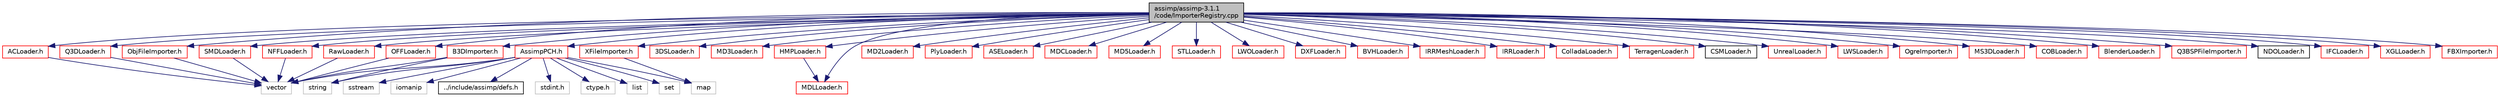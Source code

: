 digraph "assimp/assimp-3.1.1/code/ImporterRegistry.cpp"
{
  edge [fontname="Helvetica",fontsize="10",labelfontname="Helvetica",labelfontsize="10"];
  node [fontname="Helvetica",fontsize="10",shape=record];
  Node1 [label="assimp/assimp-3.1.1\l/code/ImporterRegistry.cpp",height=0.2,width=0.4,color="black", fillcolor="grey75", style="filled", fontcolor="black"];
  Node1 -> Node2 [color="midnightblue",fontsize="10",style="solid",fontname="Helvetica"];
  Node2 [label="AssimpPCH.h",height=0.2,width=0.4,color="red", fillcolor="white", style="filled",URL="$_assimp_p_c_h_8h.html"];
  Node2 -> Node3 [color="midnightblue",fontsize="10",style="solid",fontname="Helvetica"];
  Node3 [label="../include/assimp/defs.h",height=0.2,width=0.4,color="black", fillcolor="white", style="filled",URL="$defs_8h_source.html"];
  Node2 -> Node4 [color="midnightblue",fontsize="10",style="solid",fontname="Helvetica"];
  Node4 [label="stdint.h",height=0.2,width=0.4,color="grey75", fillcolor="white", style="filled"];
  Node2 -> Node5 [color="midnightblue",fontsize="10",style="solid",fontname="Helvetica"];
  Node5 [label="ctype.h",height=0.2,width=0.4,color="grey75", fillcolor="white", style="filled"];
  Node2 -> Node6 [color="midnightblue",fontsize="10",style="solid",fontname="Helvetica"];
  Node6 [label="vector",height=0.2,width=0.4,color="grey75", fillcolor="white", style="filled"];
  Node2 -> Node7 [color="midnightblue",fontsize="10",style="solid",fontname="Helvetica"];
  Node7 [label="list",height=0.2,width=0.4,color="grey75", fillcolor="white", style="filled"];
  Node2 -> Node8 [color="midnightblue",fontsize="10",style="solid",fontname="Helvetica"];
  Node8 [label="map",height=0.2,width=0.4,color="grey75", fillcolor="white", style="filled"];
  Node2 -> Node9 [color="midnightblue",fontsize="10",style="solid",fontname="Helvetica"];
  Node9 [label="set",height=0.2,width=0.4,color="grey75", fillcolor="white", style="filled"];
  Node2 -> Node10 [color="midnightblue",fontsize="10",style="solid",fontname="Helvetica"];
  Node10 [label="string",height=0.2,width=0.4,color="grey75", fillcolor="white", style="filled"];
  Node2 -> Node11 [color="midnightblue",fontsize="10",style="solid",fontname="Helvetica"];
  Node11 [label="sstream",height=0.2,width=0.4,color="grey75", fillcolor="white", style="filled"];
  Node2 -> Node12 [color="midnightblue",fontsize="10",style="solid",fontname="Helvetica"];
  Node12 [label="iomanip",height=0.2,width=0.4,color="grey75", fillcolor="white", style="filled"];
  Node1 -> Node13 [color="midnightblue",fontsize="10",style="solid",fontname="Helvetica"];
  Node13 [label="XFileImporter.h",height=0.2,width=0.4,color="red", fillcolor="white", style="filled",URL="$_x_file_importer_8h.html",tooltip="Definition of the XFile importer class. "];
  Node13 -> Node8 [color="midnightblue",fontsize="10",style="solid",fontname="Helvetica"];
  Node1 -> Node14 [color="midnightblue",fontsize="10",style="solid",fontname="Helvetica"];
  Node14 [label="3DSLoader.h",height=0.2,width=0.4,color="red", fillcolor="white", style="filled",URL="$3_d_s_loader_8h.html",tooltip="3DS File format loader "];
  Node1 -> Node15 [color="midnightblue",fontsize="10",style="solid",fontname="Helvetica"];
  Node15 [label="MD3Loader.h",height=0.2,width=0.4,color="red", fillcolor="white", style="filled",URL="$_m_d3_loader_8h.html",tooltip="Declaration of the .MD3 importer class. "];
  Node1 -> Node16 [color="midnightblue",fontsize="10",style="solid",fontname="Helvetica"];
  Node16 [label="MDLLoader.h",height=0.2,width=0.4,color="red", fillcolor="white", style="filled",URL="$_m_d_l_loader_8h.html",tooltip="Declaration of the loader for MDL files. "];
  Node1 -> Node17 [color="midnightblue",fontsize="10",style="solid",fontname="Helvetica"];
  Node17 [label="MD2Loader.h",height=0.2,width=0.4,color="red", fillcolor="white", style="filled",URL="$_m_d2_loader_8h.html",tooltip="Declaration of the .MD2 importer class. "];
  Node1 -> Node18 [color="midnightblue",fontsize="10",style="solid",fontname="Helvetica"];
  Node18 [label="PlyLoader.h",height=0.2,width=0.4,color="red", fillcolor="white", style="filled",URL="$_ply_loader_8h.html",tooltip="Declaration of the .ply importer class. "];
  Node1 -> Node19 [color="midnightblue",fontsize="10",style="solid",fontname="Helvetica"];
  Node19 [label="ASELoader.h",height=0.2,width=0.4,color="red", fillcolor="white", style="filled",URL="$_a_s_e_loader_8h.html",tooltip="Definition of the .ASE importer class. "];
  Node1 -> Node20 [color="midnightblue",fontsize="10",style="solid",fontname="Helvetica"];
  Node20 [label="ObjFileImporter.h",height=0.2,width=0.4,color="red", fillcolor="white", style="filled",URL="$_obj_file_importer_8h_source.html"];
  Node20 -> Node6 [color="midnightblue",fontsize="10",style="solid",fontname="Helvetica"];
  Node1 -> Node21 [color="midnightblue",fontsize="10",style="solid",fontname="Helvetica"];
  Node21 [label="HMPLoader.h",height=0.2,width=0.4,color="red", fillcolor="white", style="filled",URL="$_h_m_p_loader_8h.html",tooltip="Declaration of the HMP importer class. "];
  Node21 -> Node16 [color="midnightblue",fontsize="10",style="solid",fontname="Helvetica"];
  Node1 -> Node22 [color="midnightblue",fontsize="10",style="solid",fontname="Helvetica"];
  Node22 [label="SMDLoader.h",height=0.2,width=0.4,color="red", fillcolor="white", style="filled",URL="$_s_m_d_loader_8h.html",tooltip="Defintion of the Valve SMD file format. "];
  Node22 -> Node6 [color="midnightblue",fontsize="10",style="solid",fontname="Helvetica"];
  Node1 -> Node23 [color="midnightblue",fontsize="10",style="solid",fontname="Helvetica"];
  Node23 [label="MDCLoader.h",height=0.2,width=0.4,color="red", fillcolor="white", style="filled",URL="$_m_d_c_loader_8h.html",tooltip="Definition of the MDC importer class. "];
  Node1 -> Node24 [color="midnightblue",fontsize="10",style="solid",fontname="Helvetica"];
  Node24 [label="MD5Loader.h",height=0.2,width=0.4,color="red", fillcolor="white", style="filled",URL="$_m_d5_loader_8h.html",tooltip="Definition of the .MD5 importer class. http://www.modwiki.net/wiki/MD5_(file_format) ..."];
  Node1 -> Node25 [color="midnightblue",fontsize="10",style="solid",fontname="Helvetica"];
  Node25 [label="STLLoader.h",height=0.2,width=0.4,color="red", fillcolor="white", style="filled",URL="$_s_t_l_loader_8h.html"];
  Node1 -> Node26 [color="midnightblue",fontsize="10",style="solid",fontname="Helvetica"];
  Node26 [label="LWOLoader.h",height=0.2,width=0.4,color="red", fillcolor="white", style="filled",URL="$_l_w_o_loader_8h_source.html"];
  Node1 -> Node27 [color="midnightblue",fontsize="10",style="solid",fontname="Helvetica"];
  Node27 [label="DXFLoader.h",height=0.2,width=0.4,color="red", fillcolor="white", style="filled",URL="$_d_x_f_loader_8h.html",tooltip="Declaration of the .dxf importer class. "];
  Node1 -> Node28 [color="midnightblue",fontsize="10",style="solid",fontname="Helvetica"];
  Node28 [label="NFFLoader.h",height=0.2,width=0.4,color="red", fillcolor="white", style="filled",URL="$_n_f_f_loader_8h.html",tooltip="Declaration of the NFF importer class. "];
  Node28 -> Node6 [color="midnightblue",fontsize="10",style="solid",fontname="Helvetica"];
  Node1 -> Node29 [color="midnightblue",fontsize="10",style="solid",fontname="Helvetica"];
  Node29 [label="RawLoader.h",height=0.2,width=0.4,color="red", fillcolor="white", style="filled",URL="$_raw_loader_8h.html",tooltip="Declaration of the RAW importer class. "];
  Node29 -> Node6 [color="midnightblue",fontsize="10",style="solid",fontname="Helvetica"];
  Node1 -> Node30 [color="midnightblue",fontsize="10",style="solid",fontname="Helvetica"];
  Node30 [label="OFFLoader.h",height=0.2,width=0.4,color="red", fillcolor="white", style="filled",URL="$_o_f_f_loader_8h.html",tooltip="Declaration of the OFF importer class. "];
  Node30 -> Node6 [color="midnightblue",fontsize="10",style="solid",fontname="Helvetica"];
  Node1 -> Node31 [color="midnightblue",fontsize="10",style="solid",fontname="Helvetica"];
  Node31 [label="ACLoader.h",height=0.2,width=0.4,color="red", fillcolor="white", style="filled",URL="$_a_c_loader_8h.html",tooltip="Declaration of the .ac importer class. "];
  Node31 -> Node6 [color="midnightblue",fontsize="10",style="solid",fontname="Helvetica"];
  Node1 -> Node32 [color="midnightblue",fontsize="10",style="solid",fontname="Helvetica"];
  Node32 [label="BVHLoader.h",height=0.2,width=0.4,color="red", fillcolor="white", style="filled",URL="$_b_v_h_loader_8h.html",tooltip="Biovision BVH import. "];
  Node1 -> Node33 [color="midnightblue",fontsize="10",style="solid",fontname="Helvetica"];
  Node33 [label="IRRMeshLoader.h",height=0.2,width=0.4,color="red", fillcolor="white", style="filled",URL="$_i_r_r_mesh_loader_8h.html",tooltip="Declaration of the .irrMesh (Irrlight Engine Mesh Format) importer class. "];
  Node1 -> Node34 [color="midnightblue",fontsize="10",style="solid",fontname="Helvetica"];
  Node34 [label="IRRLoader.h",height=0.2,width=0.4,color="red", fillcolor="white", style="filled",URL="$_i_r_r_loader_8h.html",tooltip="Declaration of the .irrMesh (Irrlight Engine Mesh Format) importer class. "];
  Node1 -> Node35 [color="midnightblue",fontsize="10",style="solid",fontname="Helvetica"];
  Node35 [label="Q3DLoader.h",height=0.2,width=0.4,color="red", fillcolor="white", style="filled",URL="$_q3_d_loader_8h.html",tooltip="Declaration of the Q3D importer class. "];
  Node35 -> Node6 [color="midnightblue",fontsize="10",style="solid",fontname="Helvetica"];
  Node1 -> Node36 [color="midnightblue",fontsize="10",style="solid",fontname="Helvetica"];
  Node36 [label="B3DImporter.h",height=0.2,width=0.4,color="red", fillcolor="white", style="filled",URL="$_b3_d_importer_8h_source.html"];
  Node36 -> Node10 [color="midnightblue",fontsize="10",style="solid",fontname="Helvetica"];
  Node36 -> Node6 [color="midnightblue",fontsize="10",style="solid",fontname="Helvetica"];
  Node1 -> Node37 [color="midnightblue",fontsize="10",style="solid",fontname="Helvetica"];
  Node37 [label="ColladaLoader.h",height=0.2,width=0.4,color="red", fillcolor="white", style="filled",URL="$_collada_loader_8h_source.html"];
  Node1 -> Node38 [color="midnightblue",fontsize="10",style="solid",fontname="Helvetica"];
  Node38 [label="TerragenLoader.h",height=0.2,width=0.4,color="red", fillcolor="white", style="filled",URL="$_terragen_loader_8h.html",tooltip="Declaration of the .ter importer class. "];
  Node1 -> Node39 [color="midnightblue",fontsize="10",style="solid",fontname="Helvetica"];
  Node39 [label="CSMLoader.h",height=0.2,width=0.4,color="black", fillcolor="white", style="filled",URL="$_c_s_m_loader_8h.html"];
  Node1 -> Node40 [color="midnightblue",fontsize="10",style="solid",fontname="Helvetica"];
  Node40 [label="UnrealLoader.h",height=0.2,width=0.4,color="red", fillcolor="white", style="filled",URL="$_unreal_loader_8h.html",tooltip="Declaration of the .3d (UNREAL) importer class. "];
  Node1 -> Node41 [color="midnightblue",fontsize="10",style="solid",fontname="Helvetica"];
  Node41 [label="LWSLoader.h",height=0.2,width=0.4,color="red", fillcolor="white", style="filled",URL="$_l_w_s_loader_8h.html",tooltip="Declaration of the LightWave scene importer class. "];
  Node1 -> Node42 [color="midnightblue",fontsize="10",style="solid",fontname="Helvetica"];
  Node42 [label="OgreImporter.h",height=0.2,width=0.4,color="red", fillcolor="white", style="filled",URL="$_ogre_importer_8h_source.html"];
  Node1 -> Node43 [color="midnightblue",fontsize="10",style="solid",fontname="Helvetica"];
  Node43 [label="MS3DLoader.h",height=0.2,width=0.4,color="red", fillcolor="white", style="filled",URL="$_m_s3_d_loader_8h.html",tooltip="Declaration of the MS3D importer class. "];
  Node1 -> Node44 [color="midnightblue",fontsize="10",style="solid",fontname="Helvetica"];
  Node44 [label="COBLoader.h",height=0.2,width=0.4,color="red", fillcolor="white", style="filled",URL="$_c_o_b_loader_8h.html",tooltip="Declaration of the TrueSpace (*.cob,*.scn) importer class. "];
  Node1 -> Node45 [color="midnightblue",fontsize="10",style="solid",fontname="Helvetica"];
  Node45 [label="BlenderLoader.h",height=0.2,width=0.4,color="red", fillcolor="white", style="filled",URL="$_blender_loader_8h.html",tooltip="Declaration of the Blender 3D (*.blend) importer class. "];
  Node1 -> Node46 [color="midnightblue",fontsize="10",style="solid",fontname="Helvetica"];
  Node46 [label="Q3BSPFileImporter.h",height=0.2,width=0.4,color="red", fillcolor="white", style="filled",URL="$_q3_b_s_p_file_importer_8h_source.html"];
  Node1 -> Node47 [color="midnightblue",fontsize="10",style="solid",fontname="Helvetica"];
  Node47 [label="NDOLoader.h",height=0.2,width=0.4,color="black", fillcolor="white", style="filled",URL="$_n_d_o_loader_8h.html"];
  Node1 -> Node48 [color="midnightblue",fontsize="10",style="solid",fontname="Helvetica"];
  Node48 [label="IFCLoader.h",height=0.2,width=0.4,color="red", fillcolor="white", style="filled",URL="$_i_f_c_loader_8h_source.html"];
  Node1 -> Node49 [color="midnightblue",fontsize="10",style="solid",fontname="Helvetica"];
  Node49 [label="XGLLoader.h",height=0.2,width=0.4,color="red", fillcolor="white", style="filled",URL="$_x_g_l_loader_8h.html",tooltip="Declaration of the .xgl/.zgl. "];
  Node1 -> Node50 [color="midnightblue",fontsize="10",style="solid",fontname="Helvetica"];
  Node50 [label="FBXImporter.h",height=0.2,width=0.4,color="red", fillcolor="white", style="filled",URL="$_f_b_x_importer_8h.html",tooltip="Declaration of the FBX main importer class. "];
}
